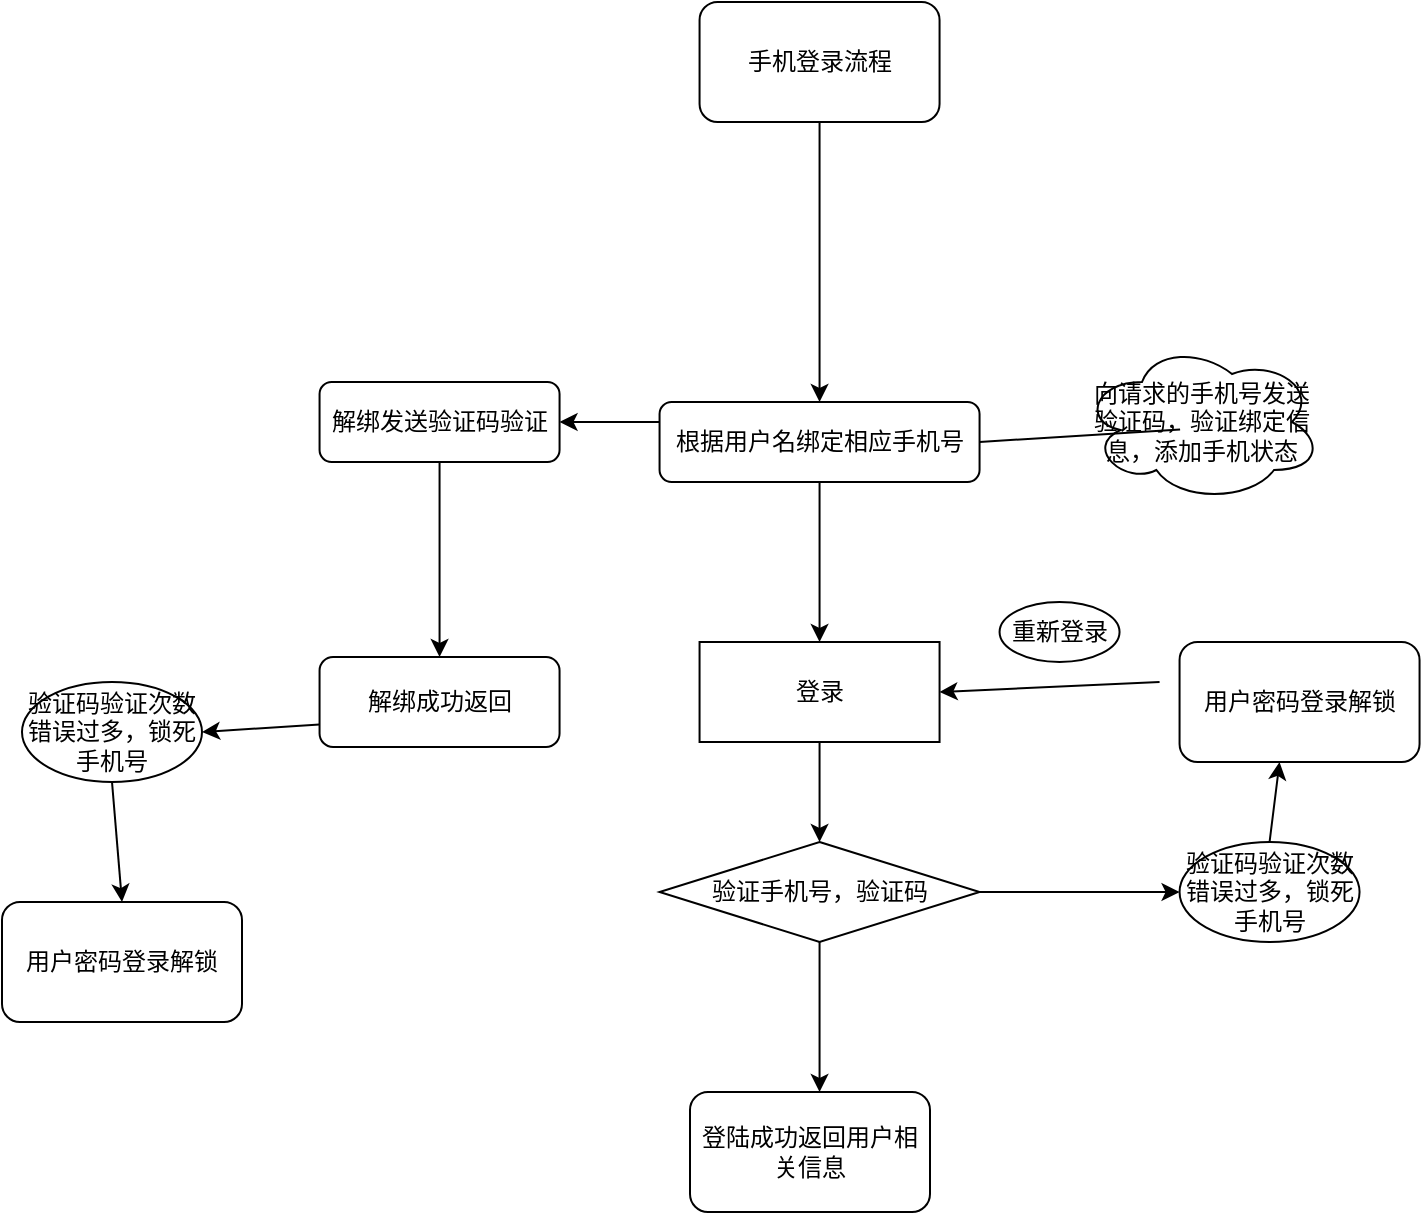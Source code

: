 <mxfile>
    <diagram id="gg9FodnJm002dw5LEiGD" name="第 1 页">
        <mxGraphModel dx="1527" dy="840" grid="1" gridSize="10" guides="1" tooltips="1" connect="1" arrows="1" fold="1" page="1" pageScale="1" pageWidth="827" pageHeight="1169" math="0" shadow="0">
            <root>
                <mxCell id="0"/>
                <mxCell id="1" parent="0"/>
                <mxCell id="2" value="手机登录流程" style="rounded=1;whiteSpace=wrap;html=1;" vertex="1" parent="1">
                    <mxGeometry x="358.78" y="40" width="120" height="60" as="geometry"/>
                </mxCell>
                <mxCell id="6" value="" style="endArrow=classic;html=1;exitX=0.5;exitY=1;exitDx=0;exitDy=0;" edge="1" parent="1" source="2">
                    <mxGeometry width="50" height="50" relative="1" as="geometry">
                        <mxPoint x="588.78" y="410" as="sourcePoint"/>
                        <mxPoint x="418.78" y="240" as="targetPoint"/>
                    </mxGeometry>
                </mxCell>
                <mxCell id="7" value="根据用户名绑定相应手机号" style="rounded=1;whiteSpace=wrap;html=1;" vertex="1" parent="1">
                    <mxGeometry x="338.78" y="240" width="160" height="40" as="geometry"/>
                </mxCell>
                <mxCell id="8" value="向请求的手机号发送验证码，验证绑定信息，添加手机状态" style="ellipse;shape=cloud;whiteSpace=wrap;html=1;" vertex="1" parent="1">
                    <mxGeometry x="550" y="210" width="120" height="80" as="geometry"/>
                </mxCell>
                <mxCell id="9" value="" style="endArrow=none;html=1;exitX=1;exitY=0.5;exitDx=0;exitDy=0;" edge="1" parent="1" source="7">
                    <mxGeometry width="50" height="50" relative="1" as="geometry">
                        <mxPoint x="588.78" y="410" as="sourcePoint"/>
                        <mxPoint x="599.042" y="253.734" as="targetPoint"/>
                    </mxGeometry>
                </mxCell>
                <mxCell id="10" value="" style="endArrow=classic;html=1;exitX=0.5;exitY=1;exitDx=0;exitDy=0;" edge="1" parent="1" source="7" target="11">
                    <mxGeometry width="50" height="50" relative="1" as="geometry">
                        <mxPoint x="588.78" y="400" as="sourcePoint"/>
                        <mxPoint x="418.78" y="370" as="targetPoint"/>
                    </mxGeometry>
                </mxCell>
                <mxCell id="11" value="登录" style="rounded=0;whiteSpace=wrap;html=1;" vertex="1" parent="1">
                    <mxGeometry x="358.78" y="360" width="120" height="50" as="geometry"/>
                </mxCell>
                <mxCell id="13" value="" style="endArrow=classic;html=1;exitX=0.5;exitY=1;exitDx=0;exitDy=0;" edge="1" parent="1" source="11">
                    <mxGeometry width="50" height="50" relative="1" as="geometry">
                        <mxPoint x="588.78" y="400" as="sourcePoint"/>
                        <mxPoint x="418.78" y="460" as="targetPoint"/>
                    </mxGeometry>
                </mxCell>
                <mxCell id="15" value="验证手机号，验证码" style="rhombus;whiteSpace=wrap;html=1;" vertex="1" parent="1">
                    <mxGeometry x="338.78" y="460" width="160" height="50" as="geometry"/>
                </mxCell>
                <mxCell id="16" value="登陆成功返回用户相关信息" style="rounded=1;whiteSpace=wrap;html=1;" vertex="1" parent="1">
                    <mxGeometry x="354" y="585" width="120" height="60" as="geometry"/>
                </mxCell>
                <mxCell id="17" value="" style="endArrow=classic;html=1;exitX=0.5;exitY=1;exitDx=0;exitDy=0;entryX=0.5;entryY=0;entryDx=0;entryDy=0;" edge="1" parent="1" source="15">
                    <mxGeometry width="50" height="50" relative="1" as="geometry">
                        <mxPoint x="588.78" y="400" as="sourcePoint"/>
                        <mxPoint x="418.78" y="585" as="targetPoint"/>
                    </mxGeometry>
                </mxCell>
                <mxCell id="18" value="" style="endArrow=classic;html=1;exitX=1;exitY=0.5;exitDx=0;exitDy=0;" edge="1" parent="1" source="15">
                    <mxGeometry width="50" height="50" relative="1" as="geometry">
                        <mxPoint x="588.78" y="400" as="sourcePoint"/>
                        <mxPoint x="598.78" y="485" as="targetPoint"/>
                    </mxGeometry>
                </mxCell>
                <mxCell id="33" value="" style="edgeStyle=none;html=1;exitX=0;exitY=0.75;exitDx=0;exitDy=0;entryX=1;entryY=0.5;entryDx=0;entryDy=0;" edge="1" parent="1" source="30" target="32">
                    <mxGeometry relative="1" as="geometry">
                        <mxPoint x="138.005" y="399.62" as="targetPoint"/>
                    </mxGeometry>
                </mxCell>
                <mxCell id="19" value="验证码验证次数错误过多，锁死手机号" style="ellipse;whiteSpace=wrap;html=1;" vertex="1" parent="1">
                    <mxGeometry x="598.78" y="460" width="90" height="50" as="geometry"/>
                </mxCell>
                <mxCell id="24" value="" style="endArrow=classic;html=1;exitX=0.5;exitY=0;exitDx=0;exitDy=0;" edge="1" parent="1" source="19">
                    <mxGeometry width="50" height="50" relative="1" as="geometry">
                        <mxPoint x="648.78" y="450" as="sourcePoint"/>
                        <mxPoint x="648.78" y="420" as="targetPoint"/>
                    </mxGeometry>
                </mxCell>
                <mxCell id="25" value="用户密码登录解锁" style="rounded=1;whiteSpace=wrap;html=1;" vertex="1" parent="1">
                    <mxGeometry x="598.78" y="360" width="120" height="60" as="geometry"/>
                </mxCell>
                <mxCell id="26" value="" style="endArrow=classic;html=1;entryX=1;entryY=0.5;entryDx=0;entryDy=0;" edge="1" parent="1" target="11">
                    <mxGeometry width="50" height="50" relative="1" as="geometry">
                        <mxPoint x="588.78" y="380" as="sourcePoint"/>
                        <mxPoint x="638.78" y="330" as="targetPoint"/>
                    </mxGeometry>
                </mxCell>
                <mxCell id="27" value="重新登录" style="ellipse;whiteSpace=wrap;html=1;" vertex="1" parent="1">
                    <mxGeometry x="508.78" y="340" width="60" height="30" as="geometry"/>
                </mxCell>
                <mxCell id="28" value="" style="endArrow=classic;html=1;exitX=0;exitY=0.25;exitDx=0;exitDy=0;" edge="1" parent="1" source="7" target="29">
                    <mxGeometry width="50" height="50" relative="1" as="geometry">
                        <mxPoint x="288.78" y="260" as="sourcePoint"/>
                        <mxPoint x="228.78" y="250" as="targetPoint"/>
                    </mxGeometry>
                </mxCell>
                <mxCell id="29" value="解绑发送验证码验证" style="rounded=1;whiteSpace=wrap;html=1;" vertex="1" parent="1">
                    <mxGeometry x="168.78" y="230" width="120" height="40" as="geometry"/>
                </mxCell>
                <mxCell id="30" value="解绑成功返回" style="rounded=1;whiteSpace=wrap;html=1;" vertex="1" parent="1">
                    <mxGeometry x="168.78" y="367.5" width="120" height="45" as="geometry"/>
                </mxCell>
                <mxCell id="31" value="" style="endArrow=classic;html=1;exitX=0.5;exitY=1;exitDx=0;exitDy=0;entryX=0.5;entryY=0;entryDx=0;entryDy=0;" edge="1" parent="1" source="29" target="30">
                    <mxGeometry width="50" height="50" relative="1" as="geometry">
                        <mxPoint x="588.78" y="380" as="sourcePoint"/>
                        <mxPoint x="638.78" y="330" as="targetPoint"/>
                    </mxGeometry>
                </mxCell>
                <mxCell id="32" value="验证码验证次数错误过多，锁死手机号" style="ellipse;whiteSpace=wrap;html=1;" vertex="1" parent="1">
                    <mxGeometry x="20" y="380" width="90" height="50" as="geometry"/>
                </mxCell>
                <mxCell id="57" value="用户密码登录解锁" style="rounded=1;whiteSpace=wrap;html=1;" vertex="1" parent="1">
                    <mxGeometry x="10" y="490" width="120" height="60" as="geometry"/>
                </mxCell>
                <mxCell id="58" value="" style="endArrow=classic;html=1;exitX=0.5;exitY=1;exitDx=0;exitDy=0;entryX=0.5;entryY=0;entryDx=0;entryDy=0;" edge="1" parent="1" source="32" target="57">
                    <mxGeometry width="50" height="50" relative="1" as="geometry">
                        <mxPoint x="80" y="480" as="sourcePoint"/>
                        <mxPoint x="140" y="470" as="targetPoint"/>
                    </mxGeometry>
                </mxCell>
            </root>
        </mxGraphModel>
    </diagram>
</mxfile>